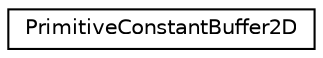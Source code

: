 digraph "クラス階層図"
{
 // LATEX_PDF_SIZE
  edge [fontname="Helvetica",fontsize="10",labelfontname="Helvetica",labelfontsize="10"];
  node [fontname="Helvetica",fontsize="10",shape=record];
  rankdir="LR";
  Node0 [label="PrimitiveConstantBuffer2D",height=0.2,width=0.4,color="black", fillcolor="white", style="filled",URL="$struct_primitive_constant_buffer2_d.html",tooltip=" "];
}
